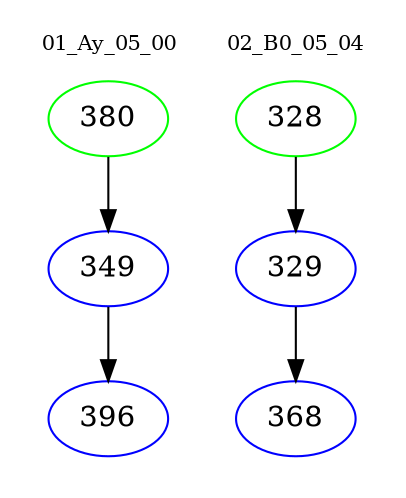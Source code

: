 digraph{
subgraph cluster_0 {
color = white
label = "01_Ay_05_00";
fontsize=10;
T0_380 [label="380", color="green"]
T0_380 -> T0_349 [color="black"]
T0_349 [label="349", color="blue"]
T0_349 -> T0_396 [color="black"]
T0_396 [label="396", color="blue"]
}
subgraph cluster_1 {
color = white
label = "02_B0_05_04";
fontsize=10;
T1_328 [label="328", color="green"]
T1_328 -> T1_329 [color="black"]
T1_329 [label="329", color="blue"]
T1_329 -> T1_368 [color="black"]
T1_368 [label="368", color="blue"]
}
}
